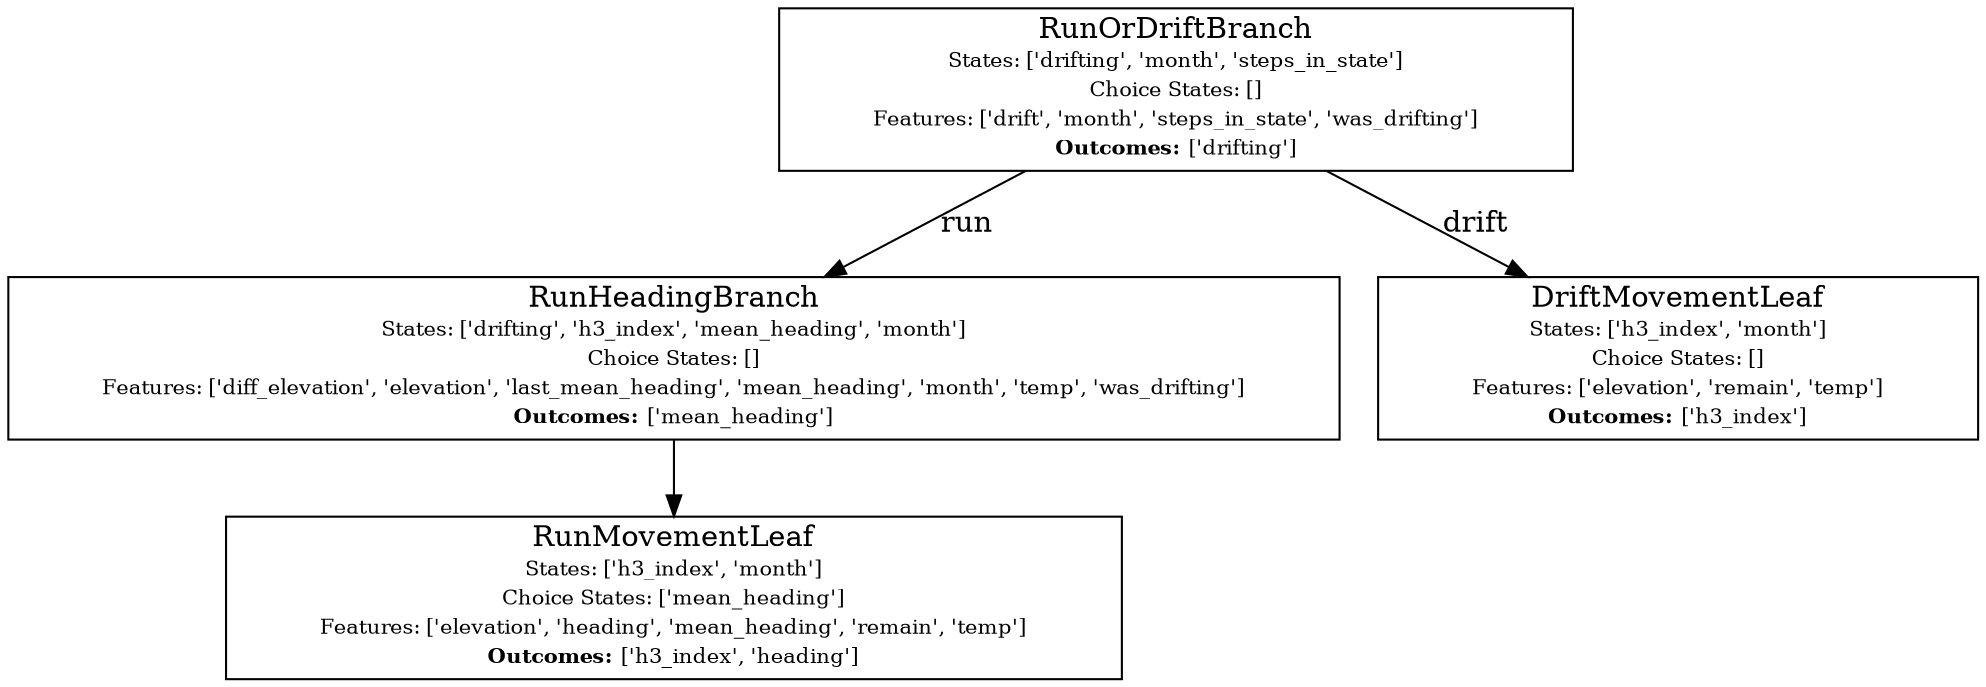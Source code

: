 digraph RunOrDriftBranch {
	RunOrDriftBranch [label=<
        <FONT>RunOrDriftBranch</FONT>
        <BR/>
        <FONT POINT-SIZE="10">States: ['drifting', 'month', 'steps_in_state']</FONT>
        <BR/>
        <FONT POINT-SIZE="10">Choice States: []</FONT>
        <BR/>
        <FONT POINT-SIZE="10">Features: ['drift', 'month', 'steps_in_state', 'was_drifting']</FONT>
        <BR/>
        <FONT POINT-SIZE="10"><B>Outcomes:</B> ['drifting']</FONT>
        > shape=box]
	RunHeadingBranch [label=<
        <FONT>RunHeadingBranch</FONT>
        <BR/>
        <FONT POINT-SIZE="10">States: ['drifting', 'h3_index', 'mean_heading', 'month']</FONT>
        <BR/>
        <FONT POINT-SIZE="10">Choice States: []</FONT>
        <BR/>
        <FONT POINT-SIZE="10">Features: ['diff_elevation', 'elevation', 'last_mean_heading', 'mean_heading', 'month', 'temp', 'was_drifting']</FONT>
        <BR/>
        <FONT POINT-SIZE="10"><B>Outcomes:</B> ['mean_heading']</FONT>
        > shape=box]
	RunMovementLeaf [label=<
        <FONT>RunMovementLeaf</FONT>
        <BR/>
        <FONT POINT-SIZE="10">States: ['h3_index', 'month']</FONT>
        <BR/>
        <FONT POINT-SIZE="10">Choice States: ['mean_heading']</FONT>
        <BR/>
        <FONT POINT-SIZE="10">Features: ['elevation', 'heading', 'mean_heading', 'remain', 'temp']</FONT>
        <BR/>
        <FONT POINT-SIZE="10"><B>Outcomes:</B> ['h3_index', 'heading']</FONT>
        > shape=box]
	RunHeadingBranch -> RunMovementLeaf
	RunOrDriftBranch -> RunHeadingBranch [label=run]
	DriftMovementLeaf [label=<
        <FONT>DriftMovementLeaf</FONT>
        <BR/>
        <FONT POINT-SIZE="10">States: ['h3_index', 'month']</FONT>
        <BR/>
        <FONT POINT-SIZE="10">Choice States: []</FONT>
        <BR/>
        <FONT POINT-SIZE="10">Features: ['elevation', 'remain', 'temp']</FONT>
        <BR/>
        <FONT POINT-SIZE="10"><B>Outcomes:</B> ['h3_index']</FONT>
        > shape=box]
	RunOrDriftBranch -> DriftMovementLeaf [label=drift]
}
